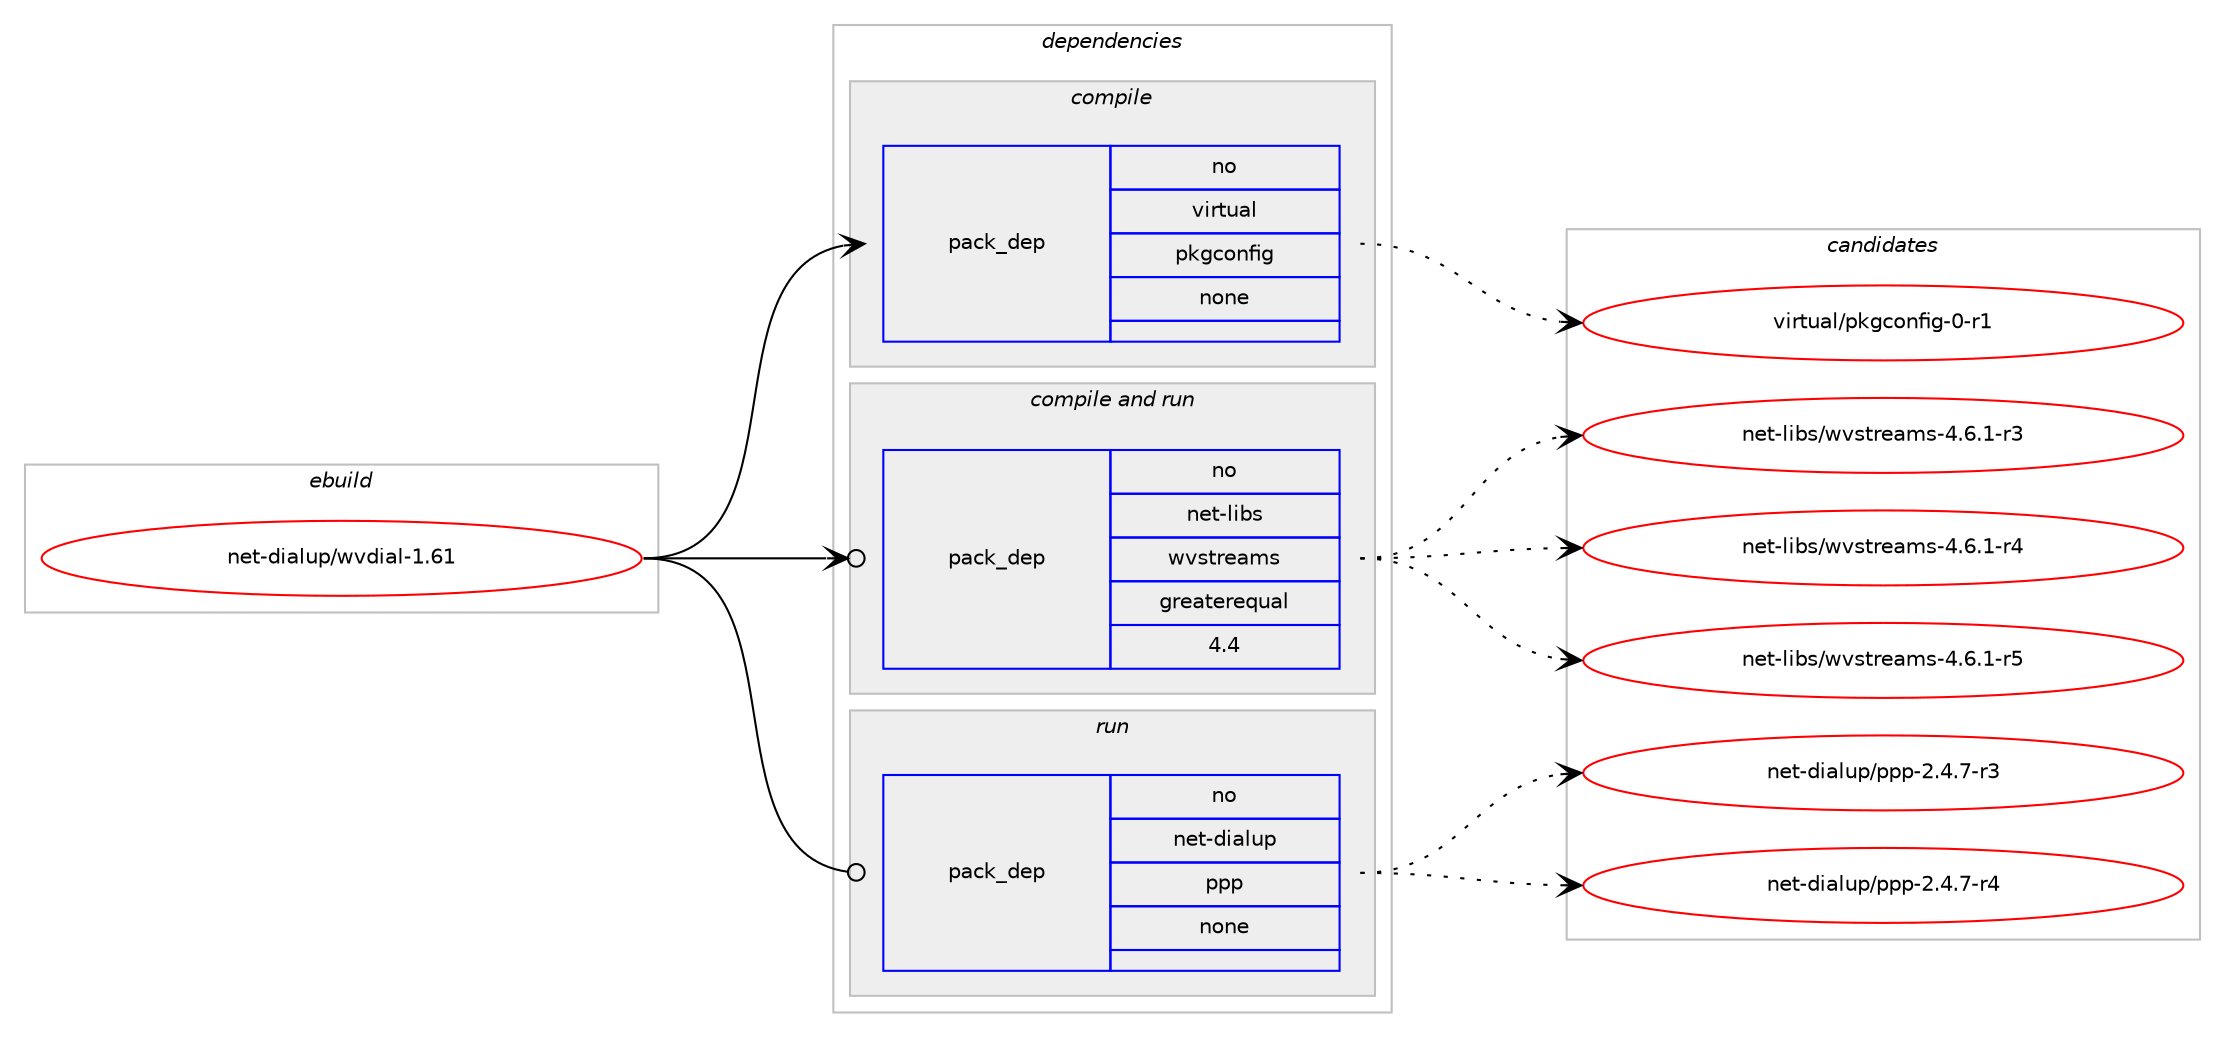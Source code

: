 digraph prolog {

# *************
# Graph options
# *************

newrank=true;
concentrate=true;
compound=true;
graph [rankdir=LR,fontname=Helvetica,fontsize=10,ranksep=1.5];#, ranksep=2.5, nodesep=0.2];
edge  [arrowhead=vee];
node  [fontname=Helvetica,fontsize=10];

# **********
# The ebuild
# **********

subgraph cluster_leftcol {
color=gray;
rank=same;
label=<<i>ebuild</i>>;
id [label="net-dialup/wvdial-1.61", color=red, width=4, href="../net-dialup/wvdial-1.61.svg"];
}

# ****************
# The dependencies
# ****************

subgraph cluster_midcol {
color=gray;
label=<<i>dependencies</i>>;
subgraph cluster_compile {
fillcolor="#eeeeee";
style=filled;
label=<<i>compile</i>>;
subgraph pack299660 {
dependency406968 [label=<<TABLE BORDER="0" CELLBORDER="1" CELLSPACING="0" CELLPADDING="4" WIDTH="220"><TR><TD ROWSPAN="6" CELLPADDING="30">pack_dep</TD></TR><TR><TD WIDTH="110">no</TD></TR><TR><TD>virtual</TD></TR><TR><TD>pkgconfig</TD></TR><TR><TD>none</TD></TR><TR><TD></TD></TR></TABLE>>, shape=none, color=blue];
}
id:e -> dependency406968:w [weight=20,style="solid",arrowhead="vee"];
}
subgraph cluster_compileandrun {
fillcolor="#eeeeee";
style=filled;
label=<<i>compile and run</i>>;
subgraph pack299661 {
dependency406969 [label=<<TABLE BORDER="0" CELLBORDER="1" CELLSPACING="0" CELLPADDING="4" WIDTH="220"><TR><TD ROWSPAN="6" CELLPADDING="30">pack_dep</TD></TR><TR><TD WIDTH="110">no</TD></TR><TR><TD>net-libs</TD></TR><TR><TD>wvstreams</TD></TR><TR><TD>greaterequal</TD></TR><TR><TD>4.4</TD></TR></TABLE>>, shape=none, color=blue];
}
id:e -> dependency406969:w [weight=20,style="solid",arrowhead="odotvee"];
}
subgraph cluster_run {
fillcolor="#eeeeee";
style=filled;
label=<<i>run</i>>;
subgraph pack299662 {
dependency406970 [label=<<TABLE BORDER="0" CELLBORDER="1" CELLSPACING="0" CELLPADDING="4" WIDTH="220"><TR><TD ROWSPAN="6" CELLPADDING="30">pack_dep</TD></TR><TR><TD WIDTH="110">no</TD></TR><TR><TD>net-dialup</TD></TR><TR><TD>ppp</TD></TR><TR><TD>none</TD></TR><TR><TD></TD></TR></TABLE>>, shape=none, color=blue];
}
id:e -> dependency406970:w [weight=20,style="solid",arrowhead="odot"];
}
}

# **************
# The candidates
# **************

subgraph cluster_choices {
rank=same;
color=gray;
label=<<i>candidates</i>>;

subgraph choice299660 {
color=black;
nodesep=1;
choice11810511411611797108471121071039911111010210510345484511449 [label="virtual/pkgconfig-0-r1", color=red, width=4,href="../virtual/pkgconfig-0-r1.svg"];
dependency406968:e -> choice11810511411611797108471121071039911111010210510345484511449:w [style=dotted,weight="100"];
}
subgraph choice299661 {
color=black;
nodesep=1;
choice110101116451081059811547119118115116114101971091154552465446494511451 [label="net-libs/wvstreams-4.6.1-r3", color=red, width=4,href="../net-libs/wvstreams-4.6.1-r3.svg"];
choice110101116451081059811547119118115116114101971091154552465446494511452 [label="net-libs/wvstreams-4.6.1-r4", color=red, width=4,href="../net-libs/wvstreams-4.6.1-r4.svg"];
choice110101116451081059811547119118115116114101971091154552465446494511453 [label="net-libs/wvstreams-4.6.1-r5", color=red, width=4,href="../net-libs/wvstreams-4.6.1-r5.svg"];
dependency406969:e -> choice110101116451081059811547119118115116114101971091154552465446494511451:w [style=dotted,weight="100"];
dependency406969:e -> choice110101116451081059811547119118115116114101971091154552465446494511452:w [style=dotted,weight="100"];
dependency406969:e -> choice110101116451081059811547119118115116114101971091154552465446494511453:w [style=dotted,weight="100"];
}
subgraph choice299662 {
color=black;
nodesep=1;
choice1101011164510010597108117112471121121124550465246554511451 [label="net-dialup/ppp-2.4.7-r3", color=red, width=4,href="../net-dialup/ppp-2.4.7-r3.svg"];
choice1101011164510010597108117112471121121124550465246554511452 [label="net-dialup/ppp-2.4.7-r4", color=red, width=4,href="../net-dialup/ppp-2.4.7-r4.svg"];
dependency406970:e -> choice1101011164510010597108117112471121121124550465246554511451:w [style=dotted,weight="100"];
dependency406970:e -> choice1101011164510010597108117112471121121124550465246554511452:w [style=dotted,weight="100"];
}
}

}
